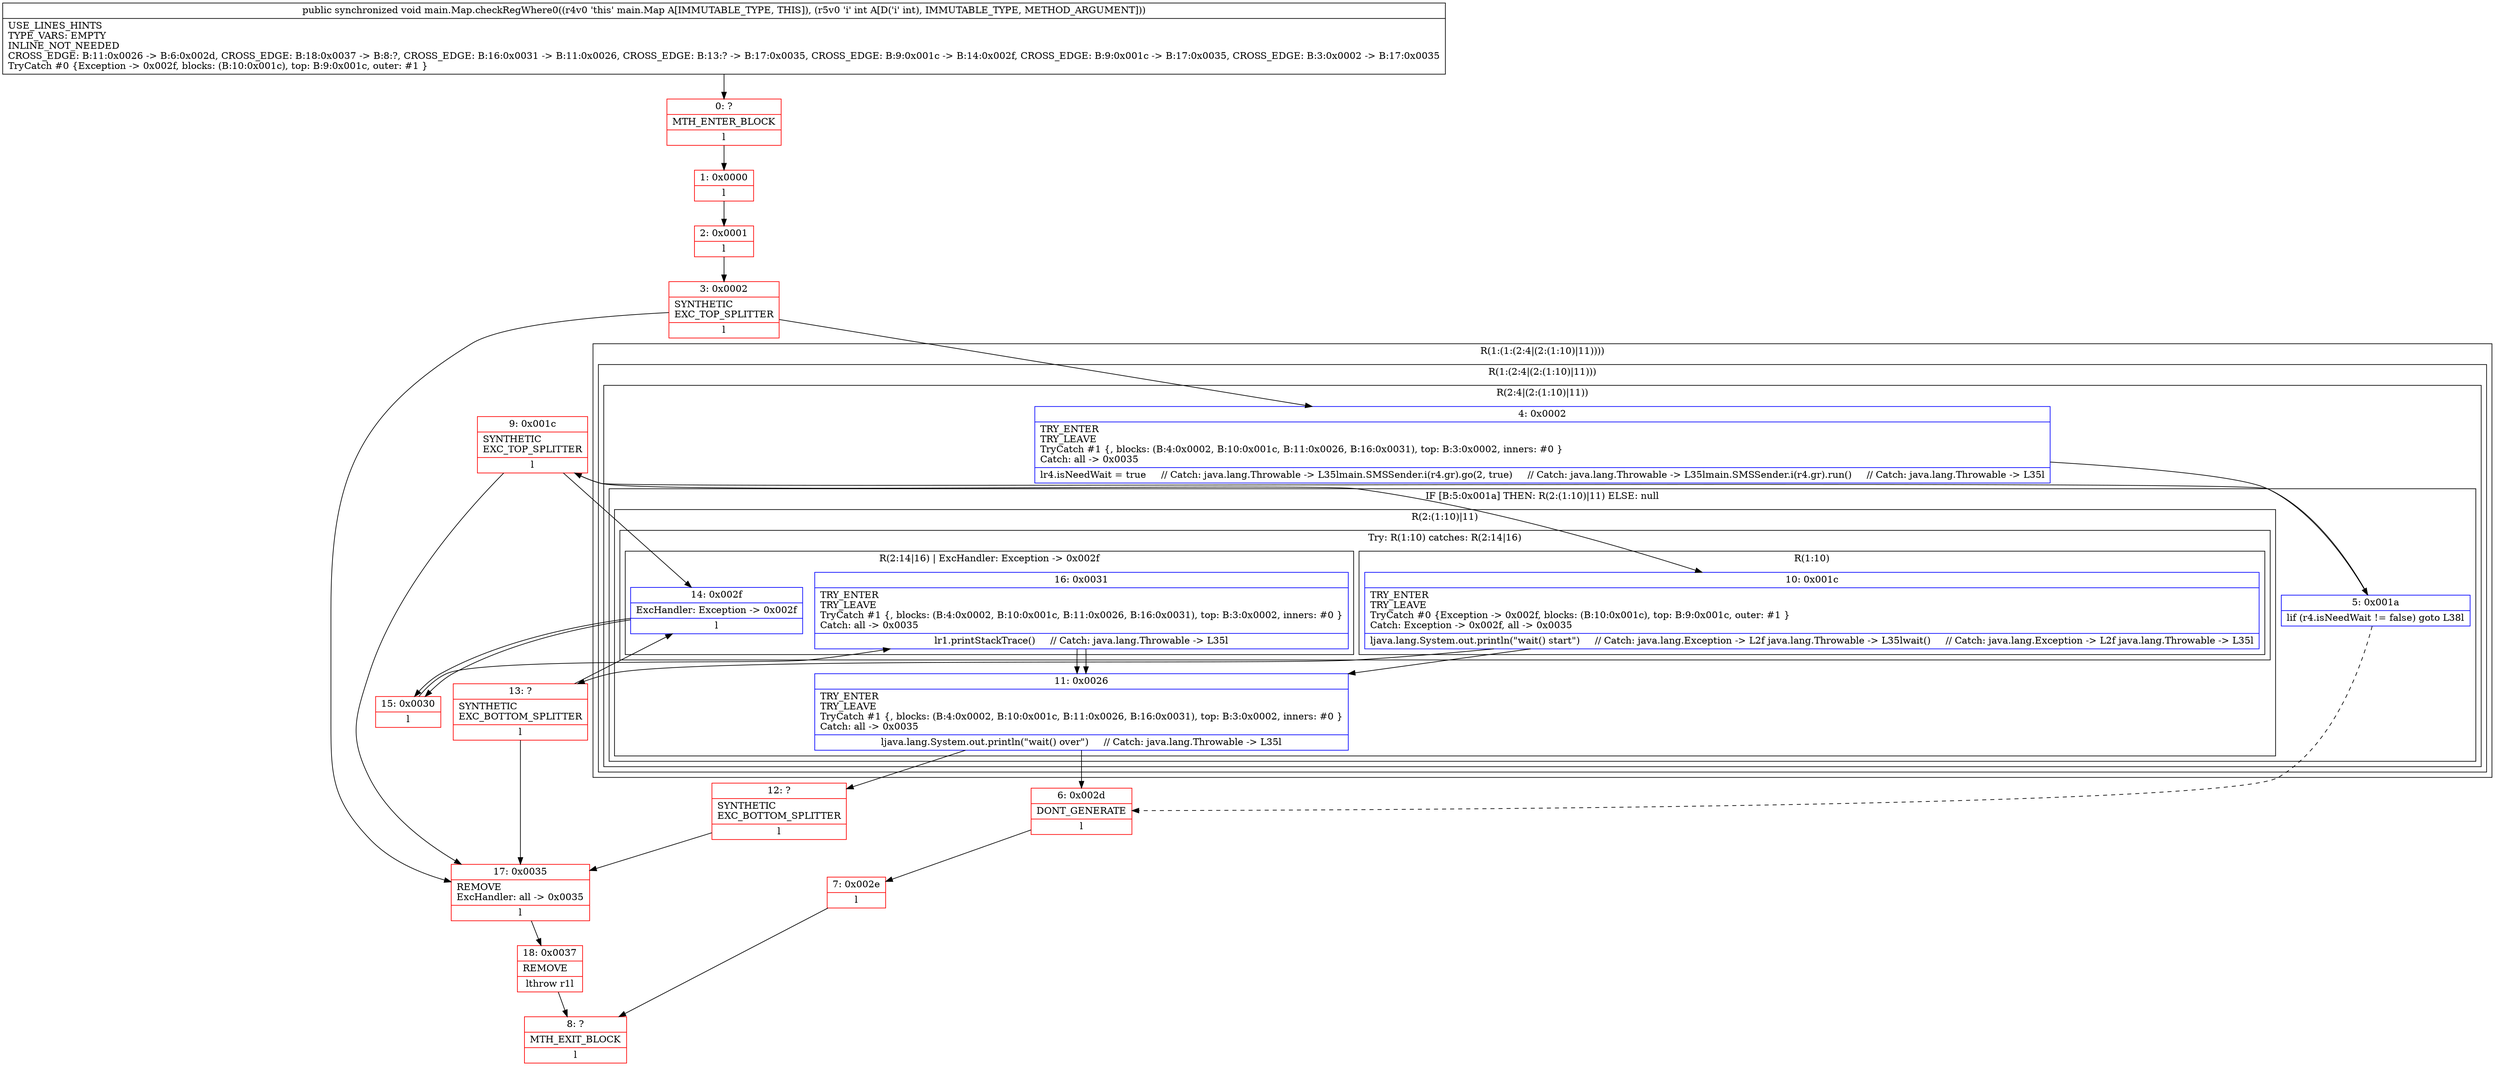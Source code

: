 digraph "CFG formain.Map.checkRegWhere0(I)V" {
subgraph cluster_Region_832242668 {
label = "R(1:(1:(2:4|(2:(1:10)|11))))";
node [shape=record,color=blue];
subgraph cluster_Region_1207569720 {
label = "R(1:(2:4|(2:(1:10)|11)))";
node [shape=record,color=blue];
subgraph cluster_Region_1834567374 {
label = "R(2:4|(2:(1:10)|11))";
node [shape=record,color=blue];
Node_4 [shape=record,label="{4\:\ 0x0002|TRY_ENTER\lTRY_LEAVE\lTryCatch #1 \{, blocks: (B:4:0x0002, B:10:0x001c, B:11:0x0026, B:16:0x0031), top: B:3:0x0002, inners: #0 \}\lCatch: all \-\> 0x0035\l|lr4.isNeedWait = true     \/\/ Catch: java.lang.Throwable \-\> L35lmain.SMSSender.i(r4.gr).go(2, true)     \/\/ Catch: java.lang.Throwable \-\> L35lmain.SMSSender.i(r4.gr).run()     \/\/ Catch: java.lang.Throwable \-\> L35l}"];
subgraph cluster_IfRegion_873138305 {
label = "IF [B:5:0x001a] THEN: R(2:(1:10)|11) ELSE: null";
node [shape=record,color=blue];
Node_5 [shape=record,label="{5\:\ 0x001a|lif (r4.isNeedWait != false) goto L38l}"];
subgraph cluster_Region_1567029647 {
label = "R(2:(1:10)|11)";
node [shape=record,color=blue];
subgraph cluster_TryCatchRegion_1247980758 {
label = "Try: R(1:10) catches: R(2:14|16)";
node [shape=record,color=blue];
subgraph cluster_Region_1839918178 {
label = "R(1:10)";
node [shape=record,color=blue];
Node_10 [shape=record,label="{10\:\ 0x001c|TRY_ENTER\lTRY_LEAVE\lTryCatch #0 \{Exception \-\> 0x002f, blocks: (B:10:0x001c), top: B:9:0x001c, outer: #1 \}\lCatch: Exception \-\> 0x002f, all \-\> 0x0035\l|ljava.lang.System.out.println(\"wait() start\")     \/\/ Catch: java.lang.Exception \-\> L2f java.lang.Throwable \-\> L35lwait()     \/\/ Catch: java.lang.Exception \-\> L2f java.lang.Throwable \-\> L35l}"];
}
subgraph cluster_Region_17411670 {
label = "R(2:14|16) | ExcHandler: Exception \-\> 0x002f\l";
node [shape=record,color=blue];
Node_14 [shape=record,label="{14\:\ 0x002f|ExcHandler: Exception \-\> 0x002f\l|l}"];
Node_16 [shape=record,label="{16\:\ 0x0031|TRY_ENTER\lTRY_LEAVE\lTryCatch #1 \{, blocks: (B:4:0x0002, B:10:0x001c, B:11:0x0026, B:16:0x0031), top: B:3:0x0002, inners: #0 \}\lCatch: all \-\> 0x0035\l|lr1.printStackTrace()     \/\/ Catch: java.lang.Throwable \-\> L35l}"];
}
}
Node_11 [shape=record,label="{11\:\ 0x0026|TRY_ENTER\lTRY_LEAVE\lTryCatch #1 \{, blocks: (B:4:0x0002, B:10:0x001c, B:11:0x0026, B:16:0x0031), top: B:3:0x0002, inners: #0 \}\lCatch: all \-\> 0x0035\l|ljava.lang.System.out.println(\"wait() over\")     \/\/ Catch: java.lang.Throwable \-\> L35l}"];
}
}
}
}
}
subgraph cluster_Region_17411670 {
label = "R(2:14|16) | ExcHandler: Exception \-\> 0x002f\l";
node [shape=record,color=blue];
Node_14 [shape=record,label="{14\:\ 0x002f|ExcHandler: Exception \-\> 0x002f\l|l}"];
Node_16 [shape=record,label="{16\:\ 0x0031|TRY_ENTER\lTRY_LEAVE\lTryCatch #1 \{, blocks: (B:4:0x0002, B:10:0x001c, B:11:0x0026, B:16:0x0031), top: B:3:0x0002, inners: #0 \}\lCatch: all \-\> 0x0035\l|lr1.printStackTrace()     \/\/ Catch: java.lang.Throwable \-\> L35l}"];
}
Node_0 [shape=record,color=red,label="{0\:\ ?|MTH_ENTER_BLOCK\l|l}"];
Node_1 [shape=record,color=red,label="{1\:\ 0x0000|l}"];
Node_2 [shape=record,color=red,label="{2\:\ 0x0001|l}"];
Node_3 [shape=record,color=red,label="{3\:\ 0x0002|SYNTHETIC\lEXC_TOP_SPLITTER\l|l}"];
Node_6 [shape=record,color=red,label="{6\:\ 0x002d|DONT_GENERATE\l|l}"];
Node_7 [shape=record,color=red,label="{7\:\ 0x002e|l}"];
Node_8 [shape=record,color=red,label="{8\:\ ?|MTH_EXIT_BLOCK\l|l}"];
Node_9 [shape=record,color=red,label="{9\:\ 0x001c|SYNTHETIC\lEXC_TOP_SPLITTER\l|l}"];
Node_12 [shape=record,color=red,label="{12\:\ ?|SYNTHETIC\lEXC_BOTTOM_SPLITTER\l|l}"];
Node_13 [shape=record,color=red,label="{13\:\ ?|SYNTHETIC\lEXC_BOTTOM_SPLITTER\l|l}"];
Node_15 [shape=record,color=red,label="{15\:\ 0x0030|l}"];
Node_17 [shape=record,color=red,label="{17\:\ 0x0035|REMOVE\lExcHandler: all \-\> 0x0035\l|l}"];
Node_18 [shape=record,color=red,label="{18\:\ 0x0037|REMOVE\l|lthrow r1l}"];
MethodNode[shape=record,label="{public synchronized void main.Map.checkRegWhere0((r4v0 'this' main.Map A[IMMUTABLE_TYPE, THIS]), (r5v0 'i' int A[D('i' int), IMMUTABLE_TYPE, METHOD_ARGUMENT]))  | USE_LINES_HINTS\lTYPE_VARS: EMPTY\lINLINE_NOT_NEEDED\lCROSS_EDGE: B:11:0x0026 \-\> B:6:0x002d, CROSS_EDGE: B:18:0x0037 \-\> B:8:?, CROSS_EDGE: B:16:0x0031 \-\> B:11:0x0026, CROSS_EDGE: B:13:? \-\> B:17:0x0035, CROSS_EDGE: B:9:0x001c \-\> B:14:0x002f, CROSS_EDGE: B:9:0x001c \-\> B:17:0x0035, CROSS_EDGE: B:3:0x0002 \-\> B:17:0x0035\lTryCatch #0 \{Exception \-\> 0x002f, blocks: (B:10:0x001c), top: B:9:0x001c, outer: #1 \}\l}"];
MethodNode -> Node_0;
Node_4 -> Node_5;
Node_5 -> Node_6[style=dashed];
Node_5 -> Node_9;
Node_10 -> Node_11;
Node_10 -> Node_13;
Node_14 -> Node_15;
Node_16 -> Node_11;
Node_11 -> Node_6;
Node_11 -> Node_12;
Node_14 -> Node_15;
Node_16 -> Node_11;
Node_0 -> Node_1;
Node_1 -> Node_2;
Node_2 -> Node_3;
Node_3 -> Node_4;
Node_3 -> Node_17;
Node_6 -> Node_7;
Node_7 -> Node_8;
Node_9 -> Node_10;
Node_9 -> Node_14;
Node_9 -> Node_17;
Node_12 -> Node_17;
Node_13 -> Node_14;
Node_13 -> Node_17;
Node_15 -> Node_16;
Node_17 -> Node_18;
Node_18 -> Node_8;
}

